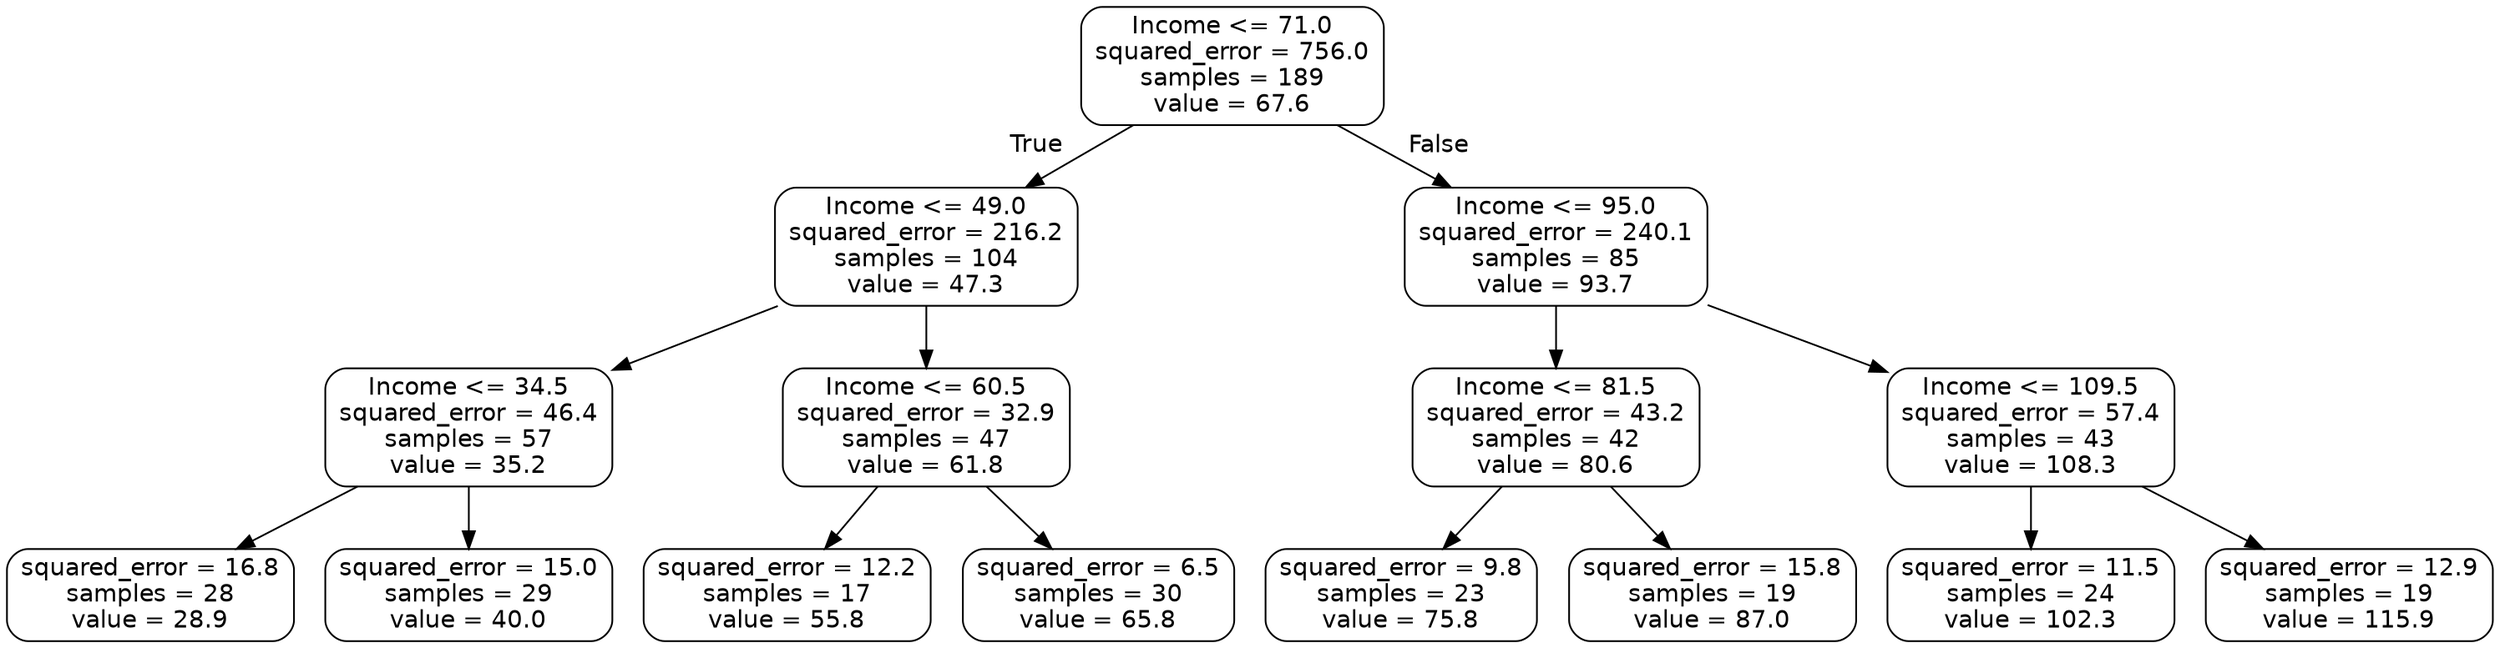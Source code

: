 digraph Tree {
node [shape=box, style="rounded", color="black", fontname="helvetica"] ;
edge [fontname="helvetica"] ;
0 [label="Income <= 71.0\nsquared_error = 756.0\nsamples = 189\nvalue = 67.6"] ;
1 [label="Income <= 49.0\nsquared_error = 216.2\nsamples = 104\nvalue = 47.3"] ;
0 -> 1 [labeldistance=2.5, labelangle=45, headlabel="True"] ;
2 [label="Income <= 34.5\nsquared_error = 46.4\nsamples = 57\nvalue = 35.2"] ;
1 -> 2 ;
3 [label="squared_error = 16.8\nsamples = 28\nvalue = 28.9"] ;
2 -> 3 ;
4 [label="squared_error = 15.0\nsamples = 29\nvalue = 40.0"] ;
2 -> 4 ;
5 [label="Income <= 60.5\nsquared_error = 32.9\nsamples = 47\nvalue = 61.8"] ;
1 -> 5 ;
6 [label="squared_error = 12.2\nsamples = 17\nvalue = 55.8"] ;
5 -> 6 ;
7 [label="squared_error = 6.5\nsamples = 30\nvalue = 65.8"] ;
5 -> 7 ;
8 [label="Income <= 95.0\nsquared_error = 240.1\nsamples = 85\nvalue = 93.7"] ;
0 -> 8 [labeldistance=2.5, labelangle=-45, headlabel="False"] ;
9 [label="Income <= 81.5\nsquared_error = 43.2\nsamples = 42\nvalue = 80.6"] ;
8 -> 9 ;
10 [label="squared_error = 9.8\nsamples = 23\nvalue = 75.8"] ;
9 -> 10 ;
11 [label="squared_error = 15.8\nsamples = 19\nvalue = 87.0"] ;
9 -> 11 ;
12 [label="Income <= 109.5\nsquared_error = 57.4\nsamples = 43\nvalue = 108.3"] ;
8 -> 12 ;
13 [label="squared_error = 11.5\nsamples = 24\nvalue = 102.3"] ;
12 -> 13 ;
14 [label="squared_error = 12.9\nsamples = 19\nvalue = 115.9"] ;
12 -> 14 ;
}
